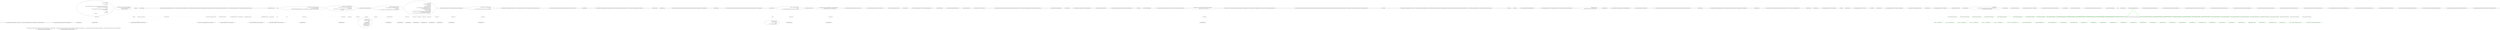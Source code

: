 digraph  {
n109 [label="System.StringComparer", span=""];
n110 [label="System.Collections.Generic.IEnumerable<CommandLine.Core.OptionSpecification>", span=""];
n111 [label="System.StringComparer", span=""];
n112 [label=optionSpecs, span=""];
n113 [label="System.Globalization.CultureInfo", span=""];
n114 [label=token, span=""];
n0 [cluster="CommandLine.Core.InstanceBuilder.Build<T>(System.Func<T>, System.Collections.Generic.IEnumerable<string>, System.StringComparer, System.Globalization.CultureInfo)", label="Entry CommandLine.Core.InstanceBuilder.Build<T>(System.Func<T>, System.Collections.Generic.IEnumerable<string>, System.StringComparer, System.Globalization.CultureInfo)", span="12-12"];
n1 [cluster="CommandLine.Core.InstanceBuilder.Build<T>(System.Func<T>, System.Collections.Generic.IEnumerable<string>, System.StringComparer, System.Globalization.CultureInfo)", label="return InstanceBuilder.Build(\r\n                factory,\r\n                (args, optionSpecs) =>\r\n                    {\r\n                        var tokens = Tokenizer.Tokenize(args, name => NameLookup.Contains(name, optionSpecs, nameComparer));\r\n                        var explodedTokens = Tokenizer.ExplodeOptionList(\r\n                            tokens,\r\n                            name => NameLookup.WithSeparator(name, optionSpecs, nameComparer));\r\n                        return explodedTokens;\r\n                    },\r\n                arguments,\r\n                nameComparer,\r\n                parsingCulture);", span="18-30"];
n5 [cluster="lambda expression", label="var tokens = Tokenizer.Tokenize(args, name => NameLookup.Contains(name, optionSpecs, nameComparer))", span="22-22"];
n12 [cluster="lambda expression", label="NameLookup.Contains(name, optionSpecs, nameComparer)", span="22-22"];
n6 [cluster="lambda expression", label="var explodedTokens = Tokenizer.ExplodeOptionList(\r\n                            tokens,\r\n                            name => NameLookup.WithSeparator(name, optionSpecs, nameComparer))", span="23-25"];
n16 [cluster="lambda expression", label="NameLookup.WithSeparator(name, optionSpecs, nameComparer)", span="25-25"];
n2 [cluster="CommandLine.Core.InstanceBuilder.Build<T>(System.Func<T>, System.Collections.Generic.IEnumerable<string>, System.StringComparer, System.Globalization.CultureInfo)", label="Exit CommandLine.Core.InstanceBuilder.Build<T>(System.Func<T>, System.Collections.Generic.IEnumerable<string>, System.StringComparer, System.Globalization.CultureInfo)", span="12-12"];
n3 [cluster="CommandLine.Core.InstanceBuilder.Build<T>(System.Func<T>, System.Func<System.Collections.Generic.IEnumerable<string>, System.Collections.Generic.IEnumerable<CommandLine.Core.OptionSpecification>, CommandLine.Core.StatePair<System.Collections.Generic.IEnumerable<CommandLine.Core.Token>>>, System.Collections.Generic.IEnumerable<string>, System.StringComparer, System.Globalization.CultureInfo)", label="Entry CommandLine.Core.InstanceBuilder.Build<T>(System.Func<T>, System.Func<System.Collections.Generic.IEnumerable<string>, System.Collections.Generic.IEnumerable<CommandLine.Core.OptionSpecification>, CommandLine.Core.StatePair<System.Collections.Generic.IEnumerable<CommandLine.Core.Token>>>, System.Collections.Generic.IEnumerable<string>, System.StringComparer, System.Globalization.CultureInfo)", span="33-33"];
n4 [cluster="lambda expression", label="Entry lambda expression", span="20-27"];
n9 [cluster="CommandLine.Core.Tokenizer.Tokenize(System.Collections.Generic.IEnumerable<string>, System.Func<string, bool>)", label="Entry CommandLine.Core.Tokenizer.Tokenize(System.Collections.Generic.IEnumerable<string>, System.Func<string, bool>)", span="11-11"];
n11 [cluster="lambda expression", label="Entry lambda expression", span="22-22"];
n7 [cluster="lambda expression", label="return explodedTokens;", span="26-26"];
n10 [cluster="CommandLine.Core.Tokenizer.ExplodeOptionList(CommandLine.Core.StatePair<System.Collections.Generic.IEnumerable<CommandLine.Core.Token>>, System.Func<string, CommandLine.Infrastructure.Maybe<char>>)", label="Entry CommandLine.Core.Tokenizer.ExplodeOptionList(CommandLine.Core.StatePair<System.Collections.Generic.IEnumerable<CommandLine.Core.Token>>, System.Func<string, CommandLine.Infrastructure.Maybe<char>>)", span="44-44"];
n15 [cluster="lambda expression", label="Entry lambda expression", span="25-25"];
n8 [cluster="lambda expression", label="Exit lambda expression", span="20-27"];
n13 [cluster="lambda expression", label="Exit lambda expression", span="22-22"];
n14 [cluster="CommandLine.Core.NameLookup.Contains(string, System.Collections.Generic.IEnumerable<CommandLine.Core.OptionSpecification>, System.StringComparer)", label="Entry CommandLine.Core.NameLookup.Contains(string, System.Collections.Generic.IEnumerable<CommandLine.Core.OptionSpecification>, System.StringComparer)", span="11-11"];
n17 [cluster="lambda expression", label="Exit lambda expression", span="25-25"];
n18 [cluster="CommandLine.Core.NameLookup.WithSeparator(string, System.Collections.Generic.IEnumerable<CommandLine.Core.OptionSpecification>, System.StringComparer)", label="Entry CommandLine.Core.NameLookup.WithSeparator(string, System.Collections.Generic.IEnumerable<CommandLine.Core.OptionSpecification>, System.StringComparer)", span="16-16"];
n19 [cluster="CommandLine.Core.InstanceBuilder.Build<T>(System.Func<T>, System.Func<System.Collections.Generic.IEnumerable<string>, System.Collections.Generic.IEnumerable<CommandLine.Core.OptionSpecification>, CommandLine.Core.StatePair<System.Collections.Generic.IEnumerable<CommandLine.Core.Token>>>, System.Collections.Generic.IEnumerable<string>, System.StringComparer, System.Globalization.CultureInfo)", label="var instance = factory()", span="40-40"];
n20 [cluster="CommandLine.Core.InstanceBuilder.Build<T>(System.Func<T>, System.Func<System.Collections.Generic.IEnumerable<string>, System.Collections.Generic.IEnumerable<CommandLine.Core.OptionSpecification>, CommandLine.Core.StatePair<System.Collections.Generic.IEnumerable<CommandLine.Core.Token>>>, System.Collections.Generic.IEnumerable<string>, System.StringComparer, System.Globalization.CultureInfo)", label="arguments.Any() && nameComparer.Equals(''--help'', arguments.First())", span="42-42"];
n24 [cluster="CommandLine.Core.InstanceBuilder.Build<T>(System.Func<T>, System.Func<System.Collections.Generic.IEnumerable<string>, System.Collections.Generic.IEnumerable<CommandLine.Core.OptionSpecification>, CommandLine.Core.StatePair<System.Collections.Generic.IEnumerable<CommandLine.Core.Token>>>, System.Collections.Generic.IEnumerable<string>, System.StringComparer, System.Globalization.CultureInfo)", label="var tokenizerResult = tokenizer(arguments, optionSpecs)", span="57-57"];
n26 [cluster="CommandLine.Core.InstanceBuilder.Build<T>(System.Func<T>, System.Func<System.Collections.Generic.IEnumerable<string>, System.Collections.Generic.IEnumerable<CommandLine.Core.OptionSpecification>, CommandLine.Core.StatePair<System.Collections.Generic.IEnumerable<CommandLine.Core.Token>>>, System.Collections.Generic.IEnumerable<string>, System.StringComparer, System.Globalization.CultureInfo)", label="var partitions = TokenPartitioner.Partition(\r\n                tokens,\r\n                name => TypeLookup.FindTypeDescriptor(name, optionSpecs, nameComparer))", span="61-63"];
n66 [cluster="lambda expression", label="TypeLookup.FindTypeDescriptor(name, optionSpecs, nameComparer)", span="63-63"];
n27 [cluster="CommandLine.Core.InstanceBuilder.Build<T>(System.Func<T>, System.Func<System.Collections.Generic.IEnumerable<string>, System.Collections.Generic.IEnumerable<CommandLine.Core.OptionSpecification>, CommandLine.Core.StatePair<System.Collections.Generic.IEnumerable<CommandLine.Core.Token>>>, System.Collections.Generic.IEnumerable<string>, System.StringComparer, System.Globalization.CultureInfo)", label="var optionSpecProps = OptionMapper.MapValues(\r\n                (from pt in specProps where pt.Specification.IsOption() select pt),\r\n                partitions.Options,\r\n                (vals, type, isScalar) => TypeConverter.ChangeType(vals, type, isScalar, parsingCulture),\r\n                nameComparer)", span="65-69"];
n70 [cluster="lambda expression", label="TypeConverter.ChangeType(vals, type, isScalar, parsingCulture)", span="68-68"];
n28 [cluster="CommandLine.Core.InstanceBuilder.Build<T>(System.Func<T>, System.Func<System.Collections.Generic.IEnumerable<string>, System.Collections.Generic.IEnumerable<CommandLine.Core.OptionSpecification>, CommandLine.Core.StatePair<System.Collections.Generic.IEnumerable<CommandLine.Core.Token>>>, System.Collections.Generic.IEnumerable<string>, System.StringComparer, System.Globalization.CultureInfo)", label="var valueSpecProps = ValueMapper.MapValues(\r\n                (from pt in specProps where pt.Specification.IsValue() select pt),\r\n                    partitions.Values,\r\n                (vals, type, isScalar) => TypeConverter.ChangeType(vals, type, isScalar, parsingCulture))", span="71-74"];
n74 [cluster="lambda expression", label="TypeConverter.ChangeType(vals, type, isScalar, parsingCulture)", span="74-74"];
n29 [cluster="CommandLine.Core.InstanceBuilder.Build<T>(System.Func<T>, System.Func<System.Collections.Generic.IEnumerable<string>, System.Collections.Generic.IEnumerable<CommandLine.Core.OptionSpecification>, CommandLine.Core.StatePair<System.Collections.Generic.IEnumerable<CommandLine.Core.Token>>>, System.Collections.Generic.IEnumerable<string>, System.StringComparer, System.Globalization.CultureInfo)", label="var missingValueErrors = from token in partitions.Errors\r\n                                     select new MissingValueOptionError(\r\n                                         NameInfo.FromOptionSpecification(optionSpecs.Single(o => token.Text.MatchName(o.ShortName, o.LongName, nameComparer))))", span="76-78"];
n77 [cluster="lambda expression", label="token.Text.MatchName(o.ShortName, o.LongName, nameComparer)", span="78-78"];
n35 [cluster="System.Func<TResult>.Invoke()", label="Entry System.Func<TResult>.Invoke()", span="0-0"];
n21 [cluster="CommandLine.Core.InstanceBuilder.Build<T>(System.Func<T>, System.Func<System.Collections.Generic.IEnumerable<string>, System.Collections.Generic.IEnumerable<CommandLine.Core.OptionSpecification>, CommandLine.Core.StatePair<System.Collections.Generic.IEnumerable<CommandLine.Core.Token>>>, System.Collections.Generic.IEnumerable<string>, System.StringComparer, System.Globalization.CultureInfo)", label="return ParserResult.Create(\r\n                    ParserResultType.Options,\r\n                    instance,\r\n                    new[] { new HelpRequestedError() });", span="44-47"];
n22 [cluster="CommandLine.Core.InstanceBuilder.Build<T>(System.Func<T>, System.Func<System.Collections.Generic.IEnumerable<string>, System.Collections.Generic.IEnumerable<CommandLine.Core.OptionSpecification>, CommandLine.Core.StatePair<System.Collections.Generic.IEnumerable<CommandLine.Core.Token>>>, System.Collections.Generic.IEnumerable<string>, System.StringComparer, System.Globalization.CultureInfo)", label="var specProps = instance.GetType().GetSpecifications(pi => SpecificationProperty.Create(\r\n                    Specification.FromProperty(pi), pi, Maybe.Nothing<object>()))", span="50-51"];
n31 [cluster="CommandLine.Core.InstanceBuilder.Build<T>(System.Func<T>, System.Func<System.Collections.Generic.IEnumerable<string>, System.Collections.Generic.IEnumerable<CommandLine.Core.OptionSpecification>, CommandLine.Core.StatePair<System.Collections.Generic.IEnumerable<CommandLine.Core.Token>>>, System.Collections.Generic.IEnumerable<string>, System.StringComparer, System.Globalization.CultureInfo)", label="instance = instance\r\n                .SetProperties(specPropsWithValue,\r\n                    sp => sp.Value.IsJust(),\r\n                    sp => sp.Value.FromJust())\r\n                .SetProperties(specPropsWithValue,\r\n                    sp => sp.Value.IsNothing() && sp.Specification.DefaultValue.IsJust(),\r\n                    sp => sp.Specification.DefaultValue.FromJust())\r\n                .SetProperties(specPropsWithValue,\r\n                    sp => sp.Value.IsNothing()\r\n                        && sp.Specification.ConversionType.ToDescriptorKind() == TypeDescriptorKind.Sequence\r\n                        && sp.Specification.DefaultValue.MatchNothing(),\r\n                    sp => sp.Property.PropertyType.GetGenericArguments().Single().CreateEmptyArray())", span="82-93"];
n36 [cluster="System.Collections.Generic.IEnumerable<TSource>.Any<TSource>()", label="Entry System.Collections.Generic.IEnumerable<TSource>.Any<TSource>()", span="0-0"];
n37 [cluster="System.Collections.Generic.IEnumerable<TSource>.First<TSource>()", label="Entry System.Collections.Generic.IEnumerable<TSource>.First<TSource>()", span="0-0"];
n38 [cluster="System.StringComparer.Equals(string, string)", label="Entry System.StringComparer.Equals(string, string)", span="0-0"];
n23 [cluster="CommandLine.Core.InstanceBuilder.Build<T>(System.Func<T>, System.Func<System.Collections.Generic.IEnumerable<string>, System.Collections.Generic.IEnumerable<CommandLine.Core.OptionSpecification>, CommandLine.Core.StatePair<System.Collections.Generic.IEnumerable<CommandLine.Core.Token>>>, System.Collections.Generic.IEnumerable<string>, System.StringComparer, System.Globalization.CultureInfo)", label="var optionSpecs = (from pt in specProps select pt.Specification)\r\n                .ThrowingValidate(SpecificationGuards.Lookup)\r\n                .OfType<OptionSpecification>()", span="53-55"];
n41 [cluster="object.GetType()", label="Entry object.GetType()", span="0-0"];
n42 [cluster="System.Type.GetSpecifications<T>(System.Func<System.Reflection.PropertyInfo, T>)", label="Entry System.Type.GetSpecifications<T>(System.Func<System.Reflection.PropertyInfo, T>)", span="12-12"];
n59 [cluster="lambda expression", label="Entry lambda expression", span="50-51"];
n43 [cluster="Unk.ThrowingValidate", label="Entry Unk.ThrowingValidate", span=""];
n44 [cluster="System.Collections.IEnumerable.OfType<TResult>()", label="Entry System.Collections.IEnumerable.OfType<TResult>()", span="0-0"];
n25 [cluster="CommandLine.Core.InstanceBuilder.Build<T>(System.Func<T>, System.Func<System.Collections.Generic.IEnumerable<string>, System.Collections.Generic.IEnumerable<CommandLine.Core.OptionSpecification>, CommandLine.Core.StatePair<System.Collections.Generic.IEnumerable<CommandLine.Core.Token>>>, System.Collections.Generic.IEnumerable<string>, System.StringComparer, System.Globalization.CultureInfo)", label="var tokens = tokenizerResult.Value", span="59-59"];
n45 [cluster="System.Func<T1, T2, TResult>.Invoke(T1, T2)", label="Entry System.Func<T1, T2, TResult>.Invoke(T1, T2)", span="0-0"];
n33 [cluster="CommandLine.Core.InstanceBuilder.Build<T>(System.Func<T>, System.Func<System.Collections.Generic.IEnumerable<string>, System.Collections.Generic.IEnumerable<CommandLine.Core.OptionSpecification>, CommandLine.Core.StatePair<System.Collections.Generic.IEnumerable<CommandLine.Core.Token>>>, System.Collections.Generic.IEnumerable<string>, System.StringComparer, System.Globalization.CultureInfo)", label="return ParserResult.Create(\r\n                ParserResultType.Options,\r\n                instance,\r\n                tokenizerResult.Errors\r\n                    .Concat(missingValueErrors)\r\n                    .Concat(optionSpecProps.Errors)\r\n                    .Concat(valueSpecProps.Errors)\r\n                    .Concat(validationErrors));", span="98-105"];
n46 [cluster="CommandLine.Core.TokenPartitioner.Partition(System.Collections.Generic.IEnumerable<CommandLine.Core.Token>, System.Func<string, CommandLine.Infrastructure.Maybe<CommandLine.Core.TypeDescriptor>>)", label="Entry CommandLine.Core.TokenPartitioner.Partition(System.Collections.Generic.IEnumerable<CommandLine.Core.Token>, System.Func<string, CommandLine.Infrastructure.Maybe<CommandLine.Core.TypeDescriptor>>)", span="12-12"];
n65 [cluster="lambda expression", label="Entry lambda expression", span="63-63"];
n47 [cluster="CommandLine.Core.Specification.IsOption()", label="Entry CommandLine.Core.Specification.IsOption()", span="11-11"];
n48 [cluster="Unk.MapValues", label="Entry Unk.MapValues", span=""];
n69 [cluster="lambda expression", label="Entry lambda expression", span="68-68"];
n30 [cluster="CommandLine.Core.InstanceBuilder.Build<T>(System.Func<T>, System.Func<System.Collections.Generic.IEnumerable<string>, System.Collections.Generic.IEnumerable<CommandLine.Core.OptionSpecification>, CommandLine.Core.StatePair<System.Collections.Generic.IEnumerable<CommandLine.Core.Token>>>, System.Collections.Generic.IEnumerable<string>, System.StringComparer, System.Globalization.CultureInfo)", label="var specPropsWithValue = optionSpecProps.Value.Concat(valueSpecProps.Value)", span="80-80"];
n49 [cluster="CommandLine.Core.Specification.IsValue()", label="Entry CommandLine.Core.Specification.IsValue()", span="16-16"];
n73 [cluster="lambda expression", label="Entry lambda expression", span="74-74"];
n50 [cluster="CommandLine.MissingValueOptionError.MissingValueOptionError(CommandLine.NameInfo)", label="Entry CommandLine.MissingValueOptionError.MissingValueOptionError(CommandLine.NameInfo)", span="261-261"];
n51 [cluster="Unk.Single", label="Entry Unk.Single", span=""];
n52 [cluster="Unk.FromOptionSpecification", label="Entry Unk.FromOptionSpecification", span=""];
n76 [cluster="lambda expression", label="Entry lambda expression", span="78-78"];
n53 [cluster="System.Collections.Generic.IEnumerable<TSource>.Concat<TSource>(System.Collections.Generic.IEnumerable<TSource>)", label="Entry System.Collections.Generic.IEnumerable<TSource>.Concat<TSource>(System.Collections.Generic.IEnumerable<TSource>)", span="0-0"];
n32 [cluster="CommandLine.Core.InstanceBuilder.Build<T>(System.Func<T>, System.Func<System.Collections.Generic.IEnumerable<string>, System.Collections.Generic.IEnumerable<CommandLine.Core.OptionSpecification>, CommandLine.Core.StatePair<System.Collections.Generic.IEnumerable<CommandLine.Core.Token>>>, System.Collections.Generic.IEnumerable<string>, System.StringComparer, System.Globalization.CultureInfo)", label="var validationErrors = specPropsWithValue.Validate(SpecificationPropertyRules.Lookup)\r\n                .OfType<Just<Error>>().Select(e => e.Value)", span="95-96"];
n54 [cluster="T.SetProperties<T>(System.Collections.Generic.IEnumerable<CommandLine.Core.SpecificationProperty>, System.Func<CommandLine.Core.SpecificationProperty, bool>, System.Func<CommandLine.Core.SpecificationProperty, object>)", label="Entry T.SetProperties<T>(System.Collections.Generic.IEnumerable<CommandLine.Core.SpecificationProperty>, System.Func<CommandLine.Core.SpecificationProperty, bool>, System.Func<CommandLine.Core.SpecificationProperty, object>)", span="38-38"];
n80 [cluster="lambda expression", label="Entry lambda expression", span="84-84"];
n84 [cluster="lambda expression", label="Entry lambda expression", span="85-85"];
n88 [cluster="lambda expression", label="Entry lambda expression", span="87-87"];
n92 [cluster="lambda expression", label="Entry lambda expression", span="88-88"];
n95 [cluster="lambda expression", label="Entry lambda expression", span="90-92"];
n100 [cluster="lambda expression", label="Entry lambda expression", span="93-93"];
n55 [cluster="System.Collections.Generic.IEnumerable<CommandLine.Core.SpecificationProperty>.Validate(System.Collections.Generic.IEnumerable<System.Func<System.Collections.Generic.IEnumerable<CommandLine.Core.SpecificationProperty>, System.Collections.Generic.IEnumerable<CommandLine.Infrastructure.Maybe<CommandLine.Error>>>>)", label="Entry System.Collections.Generic.IEnumerable<CommandLine.Core.SpecificationProperty>.Validate(System.Collections.Generic.IEnumerable<System.Func<System.Collections.Generic.IEnumerable<CommandLine.Core.SpecificationProperty>, System.Collections.Generic.IEnumerable<CommandLine.Infrastructure.Maybe<CommandLine.Error>>>>)", span="40-40"];
n56 [cluster="Unk.Select", label="Entry Unk.Select", span=""];
n106 [cluster="lambda expression", label="Entry lambda expression", span="96-96"];
n34 [cluster="CommandLine.Core.InstanceBuilder.Build<T>(System.Func<T>, System.Func<System.Collections.Generic.IEnumerable<string>, System.Collections.Generic.IEnumerable<CommandLine.Core.OptionSpecification>, CommandLine.Core.StatePair<System.Collections.Generic.IEnumerable<CommandLine.Core.Token>>>, System.Collections.Generic.IEnumerable<string>, System.StringComparer, System.Globalization.CultureInfo)", label="Exit CommandLine.Core.InstanceBuilder.Build<T>(System.Func<T>, System.Func<System.Collections.Generic.IEnumerable<string>, System.Collections.Generic.IEnumerable<CommandLine.Core.OptionSpecification>, CommandLine.Core.StatePair<System.Collections.Generic.IEnumerable<CommandLine.Core.Token>>>, System.Collections.Generic.IEnumerable<string>, System.StringComparer, System.Globalization.CultureInfo)", span="33-33"];
n57 [cluster="Unk.Concat", label="Entry Unk.Concat", span=""];
n58 [cluster="Unk.Create", label="Entry Unk.Create", span=""];
n39 [cluster="CommandLine.HelpRequestedError.HelpRequestedError()", label="Entry CommandLine.HelpRequestedError.HelpRequestedError()", span="338-338"];
n40 [cluster="CommandLine.ParserResult.Create<T>(CommandLine.ParserResultType, T, System.Collections.Generic.IEnumerable<CommandLine.Error>)", label="Entry CommandLine.ParserResult.Create<T>(CommandLine.ParserResultType, T, System.Collections.Generic.IEnumerable<CommandLine.Error>)", span="100-100"];
n60 [cluster="lambda expression", label="SpecificationProperty.Create(\r\n                    Specification.FromProperty(pi), pi, Maybe.Nothing<object>())", span="50-51"];
n61 [cluster="lambda expression", label="Exit lambda expression", span="50-51"];
n62 [cluster="CommandLine.Core.Specification.FromProperty(System.Reflection.PropertyInfo)", label="Entry CommandLine.Core.Specification.FromProperty(System.Reflection.PropertyInfo)", span="74-74"];
n63 [cluster="CommandLine.Infrastructure.Maybe.Nothing<T>()", label="Entry CommandLine.Infrastructure.Maybe.Nothing<T>()", span="66-66"];
n64 [cluster="CommandLine.Core.SpecificationProperty.Create(CommandLine.Core.Specification, System.Reflection.PropertyInfo, CommandLine.Infrastructure.Maybe<object>)", label="Entry CommandLine.Core.SpecificationProperty.Create(CommandLine.Core.Specification, System.Reflection.PropertyInfo, CommandLine.Infrastructure.Maybe<object>)", span="21-21"];
n67 [cluster="lambda expression", label="Exit lambda expression", span="63-63"];
n68 [cluster="CommandLine.Core.TypeLookup.FindTypeDescriptor(string, System.Collections.Generic.IEnumerable<CommandLine.Core.OptionSpecification>, System.StringComparer)", label="Entry CommandLine.Core.TypeLookup.FindTypeDescriptor(string, System.Collections.Generic.IEnumerable<CommandLine.Core.OptionSpecification>, System.StringComparer)", span="11-11"];
n71 [cluster="lambda expression", label="Exit lambda expression", span="68-68"];
n72 [cluster="CommandLine.Core.TypeConverter.ChangeType(System.Collections.Generic.IEnumerable<string>, System.Type, bool, System.Globalization.CultureInfo)", label="Entry CommandLine.Core.TypeConverter.ChangeType(System.Collections.Generic.IEnumerable<string>, System.Type, bool, System.Globalization.CultureInfo)", span="12-12"];
n75 [cluster="lambda expression", label="Exit lambda expression", span="74-74"];
n78 [cluster="lambda expression", label="Exit lambda expression", span="78-78"];
n79 [cluster="string.MatchName(string, string, System.StringComparer)", label="Entry string.MatchName(string, string, System.StringComparer)", span="8-8"];
n81 [cluster="lambda expression", label="sp.Value.IsJust()", span="84-84"];
n82 [cluster="lambda expression", label="Exit lambda expression", span="84-84"];
n83 [cluster="CommandLine.Infrastructure.Maybe<T>.IsJust<T>()", label="Entry CommandLine.Infrastructure.Maybe<T>.IsJust<T>()", span="152-152"];
n85 [cluster="lambda expression", label="sp.Value.FromJust()", span="85-85"];
n86 [cluster="lambda expression", label="Exit lambda expression", span="85-85"];
n87 [cluster="CommandLine.Infrastructure.Maybe<T>.FromJust<T>(System.Exception)", label="Entry CommandLine.Infrastructure.Maybe<T>.FromJust<T>(System.Exception)", span="137-137"];
n89 [cluster="lambda expression", label="sp.Value.IsNothing() && sp.Specification.DefaultValue.IsJust()", span="87-87"];
n90 [cluster="lambda expression", label="Exit lambda expression", span="87-87"];
n91 [cluster="CommandLine.Infrastructure.Maybe<T>.IsNothing<T>()", label="Entry CommandLine.Infrastructure.Maybe<T>.IsNothing<T>()", span="147-147"];
n93 [cluster="lambda expression", label="sp.Specification.DefaultValue.FromJust()", span="88-88"];
n94 [cluster="lambda expression", label="Exit lambda expression", span="88-88"];
n96 [cluster="lambda expression", label="sp.Value.IsNothing()\r\n                        && sp.Specification.ConversionType.ToDescriptorKind() == TypeDescriptorKind.Sequence\r\n                        && sp.Specification.DefaultValue.MatchNothing()", span="90-92"];
n97 [cluster="lambda expression", label="Exit lambda expression", span="90-92"];
n98 [cluster="System.Type.ToDescriptorKind()", label="Entry System.Type.ToDescriptorKind()", span="22-22"];
n99 [cluster="CommandLine.Infrastructure.Maybe<T>.MatchNothing()", label="Entry CommandLine.Infrastructure.Maybe<T>.MatchNothing()", span="26-26"];
n101 [cluster="lambda expression", label="sp.Property.PropertyType.GetGenericArguments().Single().CreateEmptyArray()", span="93-93"];
n102 [cluster="lambda expression", label="Exit lambda expression", span="93-93"];
n103 [cluster="System.Type.GetGenericArguments()", label="Entry System.Type.GetGenericArguments()", span="0-0"];
n104 [cluster="System.Collections.Generic.IEnumerable<TSource>.Single<TSource>()", label="Entry System.Collections.Generic.IEnumerable<TSource>.Single<TSource>()", span="0-0"];
n105 [cluster="System.Type.CreateEmptyArray()", label="Entry System.Type.CreateEmptyArray()", span="81-81"];
n107 [cluster="lambda expression", label="e.Value", span="96-96"];
n108 [cluster="lambda expression", label="Exit lambda expression", span="96-96"];
d1 [cluster="Humanizer.Configuration.FormatterRegistry.FormatterRegistry()", color=green, community=0, label="Register(''ar'', new ArabicFormatter())", prediction=0, span="8-8"];
d50 [label="Humanizer.Configuration.FormatterRegistry", span=""];
d0 [cluster="Humanizer.Configuration.FormatterRegistry.FormatterRegistry()", label="Entry Humanizer.Configuration.FormatterRegistry.FormatterRegistry()", span="6-6"];
d2 [cluster="Humanizer.Configuration.FormatterRegistry.FormatterRegistry()", color=green, community=0, label="Register(''he'', new HebrewFormatter())", prediction=0, span="9-9"];
d35 [cluster="Humanizer.Localisation.Formatters.ArabicFormatter.ArabicFormatter()", label="Entry Humanizer.Localisation.Formatters.ArabicFormatter.ArabicFormatter()", span="7-7"];
d36 [cluster="Humanizer.Configuration.LocaliserRegistry<TLocaliser>.Register(string, TLocaliser)", label="Entry Humanizer.Configuration.LocaliserRegistry<TLocaliser>.Register(string, TLocaliser)", span="54-54"];
d3 [cluster="Humanizer.Configuration.FormatterRegistry.FormatterRegistry()", color=green, community=0, label="Register(''ro'', new RomanianFormatter())", prediction=0, span="10-10"];
d37 [cluster="Humanizer.Localisation.Formatters.HebrewFormatter.HebrewFormatter()", label="Entry Humanizer.Localisation.Formatters.HebrewFormatter.HebrewFormatter()", span="7-7"];
d4 [cluster="Humanizer.Configuration.FormatterRegistry.FormatterRegistry()", color=green, community=0, label="Register(''ru'', new RussianFormatter())", prediction=0, span="11-11"];
d38 [cluster="Humanizer.Localisation.Formatters.RomanianFormatter.RomanianFormatter()", label="Entry Humanizer.Localisation.Formatters.RomanianFormatter.RomanianFormatter()", span="6-6"];
d5 [cluster="Humanizer.Configuration.FormatterRegistry.FormatterRegistry()", color=green, community=0, label="Register(''sl'', new SlovenianFormatter())", prediction=0, span="12-12"];
d39 [cluster="Humanizer.Localisation.Formatters.RussianFormatter.RussianFormatter()", label="Entry Humanizer.Localisation.Formatters.RussianFormatter.RussianFormatter()", span="6-6"];
d6 [cluster="Humanizer.Configuration.FormatterRegistry.FormatterRegistry()", color=green, community=0, label="Register(''sr'', new SerbianFormatter(''sr''))", prediction=0, span="13-13"];
d40 [cluster="Humanizer.Localisation.Formatters.SlovenianFormatter.SlovenianFormatter()", label="Entry Humanizer.Localisation.Formatters.SlovenianFormatter.SlovenianFormatter()", span="7-7"];
d7 [cluster="Humanizer.Configuration.FormatterRegistry.FormatterRegistry()", color=green, community=0, label="Register(''sr-Latn'', new SerbianFormatter(''sr-Latn''))", prediction=0, span="14-14"];
d41 [cluster="Humanizer.Localisation.Formatters.SerbianFormatter.SerbianFormatter(string)", label="Entry Humanizer.Localisation.Formatters.SerbianFormatter.SerbianFormatter(string)", span="6-6"];
d8 [cluster="Humanizer.Configuration.FormatterRegistry.FormatterRegistry()", color=green, community=0, label="RegisterCzechSlovakPolishFormatter(''cs'')", prediction=0, span="15-15"];
d9 [cluster="Humanizer.Configuration.FormatterRegistry.FormatterRegistry()", color=green, community=0, label="RegisterCzechSlovakPolishFormatter(''pl'')", prediction=0, span="16-16"];
d42 [cluster="Humanizer.Configuration.FormatterRegistry.RegisterCzechSlovakPolishFormatter(string)", label="Entry Humanizer.Configuration.FormatterRegistry.RegisterCzechSlovakPolishFormatter(string)", span="48-48"];
d10 [cluster="Humanizer.Configuration.FormatterRegistry.FormatterRegistry()", color=green, community=0, label="RegisterCzechSlovakPolishFormatter(''sk'')", prediction=0, span="17-17"];
d11 [cluster="Humanizer.Configuration.FormatterRegistry.FormatterRegistry()", color=green, community=0, label="RegisterDefaultFormatter(''bg'')", prediction=0, span="18-18"];
d12 [cluster="Humanizer.Configuration.FormatterRegistry.FormatterRegistry()", color=green, community=0, label="RegisterDefaultFormatter(''pt-BR'')", prediction=0, span="19-19"];
d43 [cluster="Humanizer.Configuration.FormatterRegistry.RegisterDefaultFormatter(string)", label="Entry Humanizer.Configuration.FormatterRegistry.RegisterDefaultFormatter(string)", span="43-43"];
d13 [cluster="Humanizer.Configuration.FormatterRegistry.FormatterRegistry()", color=green, community=0, label="RegisterDefaultFormatter(''sv'')", prediction=0, span="20-20"];
d14 [cluster="Humanizer.Configuration.FormatterRegistry.FormatterRegistry()", color=green, community=0, label="RegisterDefaultFormatter(''tr'')", prediction=0, span="21-21"];
d15 [cluster="Humanizer.Configuration.FormatterRegistry.FormatterRegistry()", color=green, community=0, label="RegisterDefaultFormatter(''vi'')", prediction=0, span="22-22"];
d16 [cluster="Humanizer.Configuration.FormatterRegistry.FormatterRegistry()", color=green, community=0, label="RegisterDefaultFormatter(''en-US'')", prediction=0, span="23-23"];
d17 [cluster="Humanizer.Configuration.FormatterRegistry.FormatterRegistry()", color=green, community=0, label="RegisterDefaultFormatter(''af'')", prediction=0, span="24-24"];
d18 [cluster="Humanizer.Configuration.FormatterRegistry.FormatterRegistry()", color=green, community=0, label="RegisterDefaultFormatter(''da'')", prediction=0, span="25-25"];
d19 [cluster="Humanizer.Configuration.FormatterRegistry.FormatterRegistry()", color=green, community=0, label="RegisterDefaultFormatter(''de'')", prediction=0, span="26-26"];
d20 [cluster="Humanizer.Configuration.FormatterRegistry.FormatterRegistry()", color=green, community=0, label="RegisterDefaultFormatter(''el'')", prediction=0, span="27-27"];
d21 [cluster="Humanizer.Configuration.FormatterRegistry.FormatterRegistry()", color=green, community=0, label="RegisterDefaultFormatter(''es'')", prediction=0, span="28-28"];
d22 [cluster="Humanizer.Configuration.FormatterRegistry.FormatterRegistry()", color=green, community=0, label="RegisterDefaultFormatter(''fa'')", prediction=0, span="29-29"];
d23 [cluster="Humanizer.Configuration.FormatterRegistry.FormatterRegistry()", color=green, community=0, label="RegisterDefaultFormatter(''fi-FI'')", prediction=0, span="30-30"];
d24 [cluster="Humanizer.Configuration.FormatterRegistry.FormatterRegistry()", color=green, community=0, label="RegisterDefaultFormatter(''fr'')", prediction=0, span="31-31"];
d25 [cluster="Humanizer.Configuration.FormatterRegistry.FormatterRegistry()", color=green, community=0, label="RegisterDefaultFormatter(''fr-BE'')", prediction=0, span="32-32"];
d26 [cluster="Humanizer.Configuration.FormatterRegistry.FormatterRegistry()", color=green, community=0, label="RegisterDefaultFormatter(''hu'')", prediction=0, span="33-33"];
d27 [cluster="Humanizer.Configuration.FormatterRegistry.FormatterRegistry()", color=green, community=0, label="RegisterDefaultFormatter(''id'')", prediction=0, span="34-34"];
d28 [cluster="Humanizer.Configuration.FormatterRegistry.FormatterRegistry()", color=green, community=0, label="RegisterDefaultFormatter(''ja'')", prediction=0, span="35-35"];
d29 [cluster="Humanizer.Configuration.FormatterRegistry.FormatterRegistry()", color=green, community=0, label="RegisterDefaultFormatter(''nb'')", prediction=0, span="36-36"];
d30 [cluster="Humanizer.Configuration.FormatterRegistry.FormatterRegistry()", color=green, community=0, label="RegisterDefaultFormatter(''nb-NO'')", prediction=0, span="37-37"];
d31 [cluster="Humanizer.Configuration.FormatterRegistry.FormatterRegistry()", color=green, community=0, label="RegisterDefaultFormatter(''nl'')", prediction=0, span="38-38"];
d32 [cluster="Humanizer.Configuration.FormatterRegistry.FormatterRegistry()", color=green, community=0, label="RegisterDefaultFormatter(''bn-BD'')", prediction=0, span="39-39"];
d33 [cluster="Humanizer.Configuration.FormatterRegistry.FormatterRegistry()", color=green, community=0, label="RegisterDefaultFormatter(''it'')", prediction=0, span="40-40"];
d34 [cluster="Humanizer.Configuration.FormatterRegistry.FormatterRegistry()", label="Exit Humanizer.Configuration.FormatterRegistry.FormatterRegistry()", span="6-6"];
d44 [cluster="Humanizer.Configuration.FormatterRegistry.RegisterDefaultFormatter(string)", color=green, community=0, label="Register(localeCode, new DefaultFormatter(localeCode))", prediction=0, span="45-45"];
d45 [cluster="Humanizer.Configuration.FormatterRegistry.RegisterDefaultFormatter(string)", label="Exit Humanizer.Configuration.FormatterRegistry.RegisterDefaultFormatter(string)", span="43-43"];
d46 [cluster="Humanizer.Localisation.Formatters.DefaultFormatter.DefaultFormatter(string)", label="Entry Humanizer.Localisation.Formatters.DefaultFormatter.DefaultFormatter(string)", span="16-16"];
d47 [cluster="Humanizer.Configuration.FormatterRegistry.RegisterCzechSlovakPolishFormatter(string)", color=green, community=0, label="Register(localeCode, new CzechSlovakPolishFormatter(localeCode))", prediction=0, span="50-50"];
d48 [cluster="Humanizer.Configuration.FormatterRegistry.RegisterCzechSlovakPolishFormatter(string)", label="Exit Humanizer.Configuration.FormatterRegistry.RegisterCzechSlovakPolishFormatter(string)", span="48-48"];
d49 [cluster="Humanizer.Localisation.Formatters.CzechSlovakPolishFormatter.CzechSlovakPolishFormatter(string)", label="Entry Humanizer.Localisation.Formatters.CzechSlovakPolishFormatter.CzechSlovakPolishFormatter(string)", span="6-6"];
n109 -> n12  [color=darkseagreen4, key=1, label="System.StringComparer", style=dashed];
n109 -> n16  [color=darkseagreen4, key=1, label="System.StringComparer", style=dashed];
n110 -> n12  [color=darkseagreen4, key=1, label="System.Collections.Generic.IEnumerable<CommandLine.Core.OptionSpecification>", style=dashed];
n110 -> n16  [color=darkseagreen4, key=1, label="System.Collections.Generic.IEnumerable<CommandLine.Core.OptionSpecification>", style=dashed];
n111 -> n66  [color=darkseagreen4, key=1, label="System.StringComparer", style=dashed];
n111 -> n77  [color=darkseagreen4, key=1, label="System.StringComparer", style=dashed];
n112 -> n66  [color=darkseagreen4, key=1, label=optionSpecs, style=dashed];
n113 -> n70  [color=darkseagreen4, key=1, label="System.Globalization.CultureInfo", style=dashed];
n113 -> n74  [color=darkseagreen4, key=1, label="System.Globalization.CultureInfo", style=dashed];
n114 -> n77  [color=darkseagreen4, key=1, label=token, style=dashed];
n0 -> n12  [color=darkseagreen4, key=1, label="System.StringComparer", style=dashed];
n0 -> n16  [color=darkseagreen4, key=1, label="System.StringComparer", style=dashed];
n1 -> n4  [color=darkseagreen4, key=1, label="lambda expression", style=dashed];
n5 -> n11  [color=darkseagreen4, key=1, label="lambda expression", style=dashed];
n6 -> n15  [color=darkseagreen4, key=1, label="lambda expression", style=dashed];
n3 -> n20  [color=darkseagreen4, key=1, label="System.Collections.Generic.IEnumerable<string>", style=dashed];
n3 -> n66  [color=darkseagreen4, key=1, label="System.StringComparer", style=dashed];
n3 -> n70  [color=darkseagreen4, key=1, label="System.Globalization.CultureInfo", style=dashed];
n3 -> n74  [color=darkseagreen4, key=1, label="System.Globalization.CultureInfo", style=dashed];
n3 -> n77  [color=darkseagreen4, key=1, label="System.StringComparer", style=dashed];
n4 -> n12  [color=darkseagreen4, key=1, label="System.Collections.Generic.IEnumerable<CommandLine.Core.OptionSpecification>", style=dashed];
n4 -> n16  [color=darkseagreen4, key=1, label="System.Collections.Generic.IEnumerable<CommandLine.Core.OptionSpecification>", style=dashed];
n19 -> n21  [color=darkseagreen4, key=1, label=instance, style=dashed];
n24 -> n33  [color=darkseagreen4, key=1, label=tokenizerResult, style=dashed];
n26 -> n65  [color=darkseagreen4, key=1, label="lambda expression", style=dashed];
n27 -> n69  [color=darkseagreen4, key=1, label="lambda expression", style=dashed];
n27 -> n33  [color=darkseagreen4, key=1, label=optionSpecProps, style=dashed];
n28 -> n73  [color=darkseagreen4, key=1, label="lambda expression", style=dashed];
n28 -> n33  [color=darkseagreen4, key=1, label=valueSpecProps, style=dashed];
n29 -> n76  [color=darkseagreen4, key=1, label="lambda expression", style=dashed];
n29 -> n77  [color=darkseagreen4, key=1, label=token, style=dashed];
n29 -> n33  [color=darkseagreen4, key=1, label=missingValueErrors, style=dashed];
n22 -> n59  [color=darkseagreen4, key=1, label="lambda expression", style=dashed];
n31 -> n80  [color=darkseagreen4, key=1, label="lambda expression", style=dashed];
n31 -> n84  [color=darkseagreen4, key=1, label="lambda expression", style=dashed];
n31 -> n88  [color=darkseagreen4, key=1, label="lambda expression", style=dashed];
n31 -> n92  [color=darkseagreen4, key=1, label="lambda expression", style=dashed];
n31 -> n95  [color=darkseagreen4, key=1, label="lambda expression", style=dashed];
n31 -> n100  [color=darkseagreen4, key=1, label="lambda expression", style=dashed];
n31 -> n33  [color=darkseagreen4, key=1, label=instance, style=dashed];
n23 -> n66  [color=darkseagreen4, key=1, label=optionSpecs, style=dashed];
n32 -> n106  [color=darkseagreen4, key=1, label="lambda expression", style=dashed];
d50 -> d1  [color=green, key=1, label="Humanizer.Configuration.FormatterRegistry", style=dashed];
d50 -> d2  [color=green, key=1, label="Humanizer.Configuration.FormatterRegistry", style=dashed];
d50 -> d3  [color=green, key=1, label="Humanizer.Configuration.FormatterRegistry", style=dashed];
d50 -> d4  [color=green, key=1, label="Humanizer.Configuration.FormatterRegistry", style=dashed];
d50 -> d5  [color=green, key=1, label="Humanizer.Configuration.FormatterRegistry", style=dashed];
d50 -> d6  [color=green, key=1, label="Humanizer.Configuration.FormatterRegistry", style=dashed];
d50 -> d7  [color=green, key=1, label="Humanizer.Configuration.FormatterRegistry", style=dashed];
d50 -> d8  [color=green, key=1, label="Humanizer.Configuration.FormatterRegistry", style=dashed];
d50 -> d9  [color=green, key=1, label="Humanizer.Configuration.FormatterRegistry", style=dashed];
d50 -> d10  [color=green, key=1, label="Humanizer.Configuration.FormatterRegistry", style=dashed];
d50 -> d11  [color=green, key=1, label="Humanizer.Configuration.FormatterRegistry", style=dashed];
d50 -> d12  [color=green, key=1, label="Humanizer.Configuration.FormatterRegistry", style=dashed];
d50 -> d13  [color=green, key=1, label="Humanizer.Configuration.FormatterRegistry", style=dashed];
d50 -> d14  [color=green, key=1, label="Humanizer.Configuration.FormatterRegistry", style=dashed];
d50 -> d15  [color=green, key=1, label="Humanizer.Configuration.FormatterRegistry", style=dashed];
d50 -> d16  [color=green, key=1, label="Humanizer.Configuration.FormatterRegistry", style=dashed];
d50 -> d17  [color=green, key=1, label="Humanizer.Configuration.FormatterRegistry", style=dashed];
d50 -> d18  [color=green, key=1, label="Humanizer.Configuration.FormatterRegistry", style=dashed];
d50 -> d19  [color=green, key=1, label="Humanizer.Configuration.FormatterRegistry", style=dashed];
d50 -> d20  [color=green, key=1, label="Humanizer.Configuration.FormatterRegistry", style=dashed];
d50 -> d21  [color=green, key=1, label="Humanizer.Configuration.FormatterRegistry", style=dashed];
d50 -> d22  [color=green, key=1, label="Humanizer.Configuration.FormatterRegistry", style=dashed];
d50 -> d23  [color=green, key=1, label="Humanizer.Configuration.FormatterRegistry", style=dashed];
d50 -> d24  [color=green, key=1, label="Humanizer.Configuration.FormatterRegistry", style=dashed];
d50 -> d25  [color=green, key=1, label="Humanizer.Configuration.FormatterRegistry", style=dashed];
d50 -> d26  [color=green, key=1, label="Humanizer.Configuration.FormatterRegistry", style=dashed];
d50 -> d27  [color=green, key=1, label="Humanizer.Configuration.FormatterRegistry", style=dashed];
d50 -> d28  [color=green, key=1, label="Humanizer.Configuration.FormatterRegistry", style=dashed];
d50 -> d29  [color=green, key=1, label="Humanizer.Configuration.FormatterRegistry", style=dashed];
d50 -> d30  [color=green, key=1, label="Humanizer.Configuration.FormatterRegistry", style=dashed];
d50 -> d31  [color=green, key=1, label="Humanizer.Configuration.FormatterRegistry", style=dashed];
d50 -> d32  [color=green, key=1, label="Humanizer.Configuration.FormatterRegistry", style=dashed];
d50 -> d33  [color=green, key=1, label="Humanizer.Configuration.FormatterRegistry", style=dashed];
d50 -> d44  [color=green, key=1, label="Humanizer.Configuration.FormatterRegistry", style=dashed];
d50 -> d47  [color=green, key=1, label="Humanizer.Configuration.FormatterRegistry", style=dashed];
}
